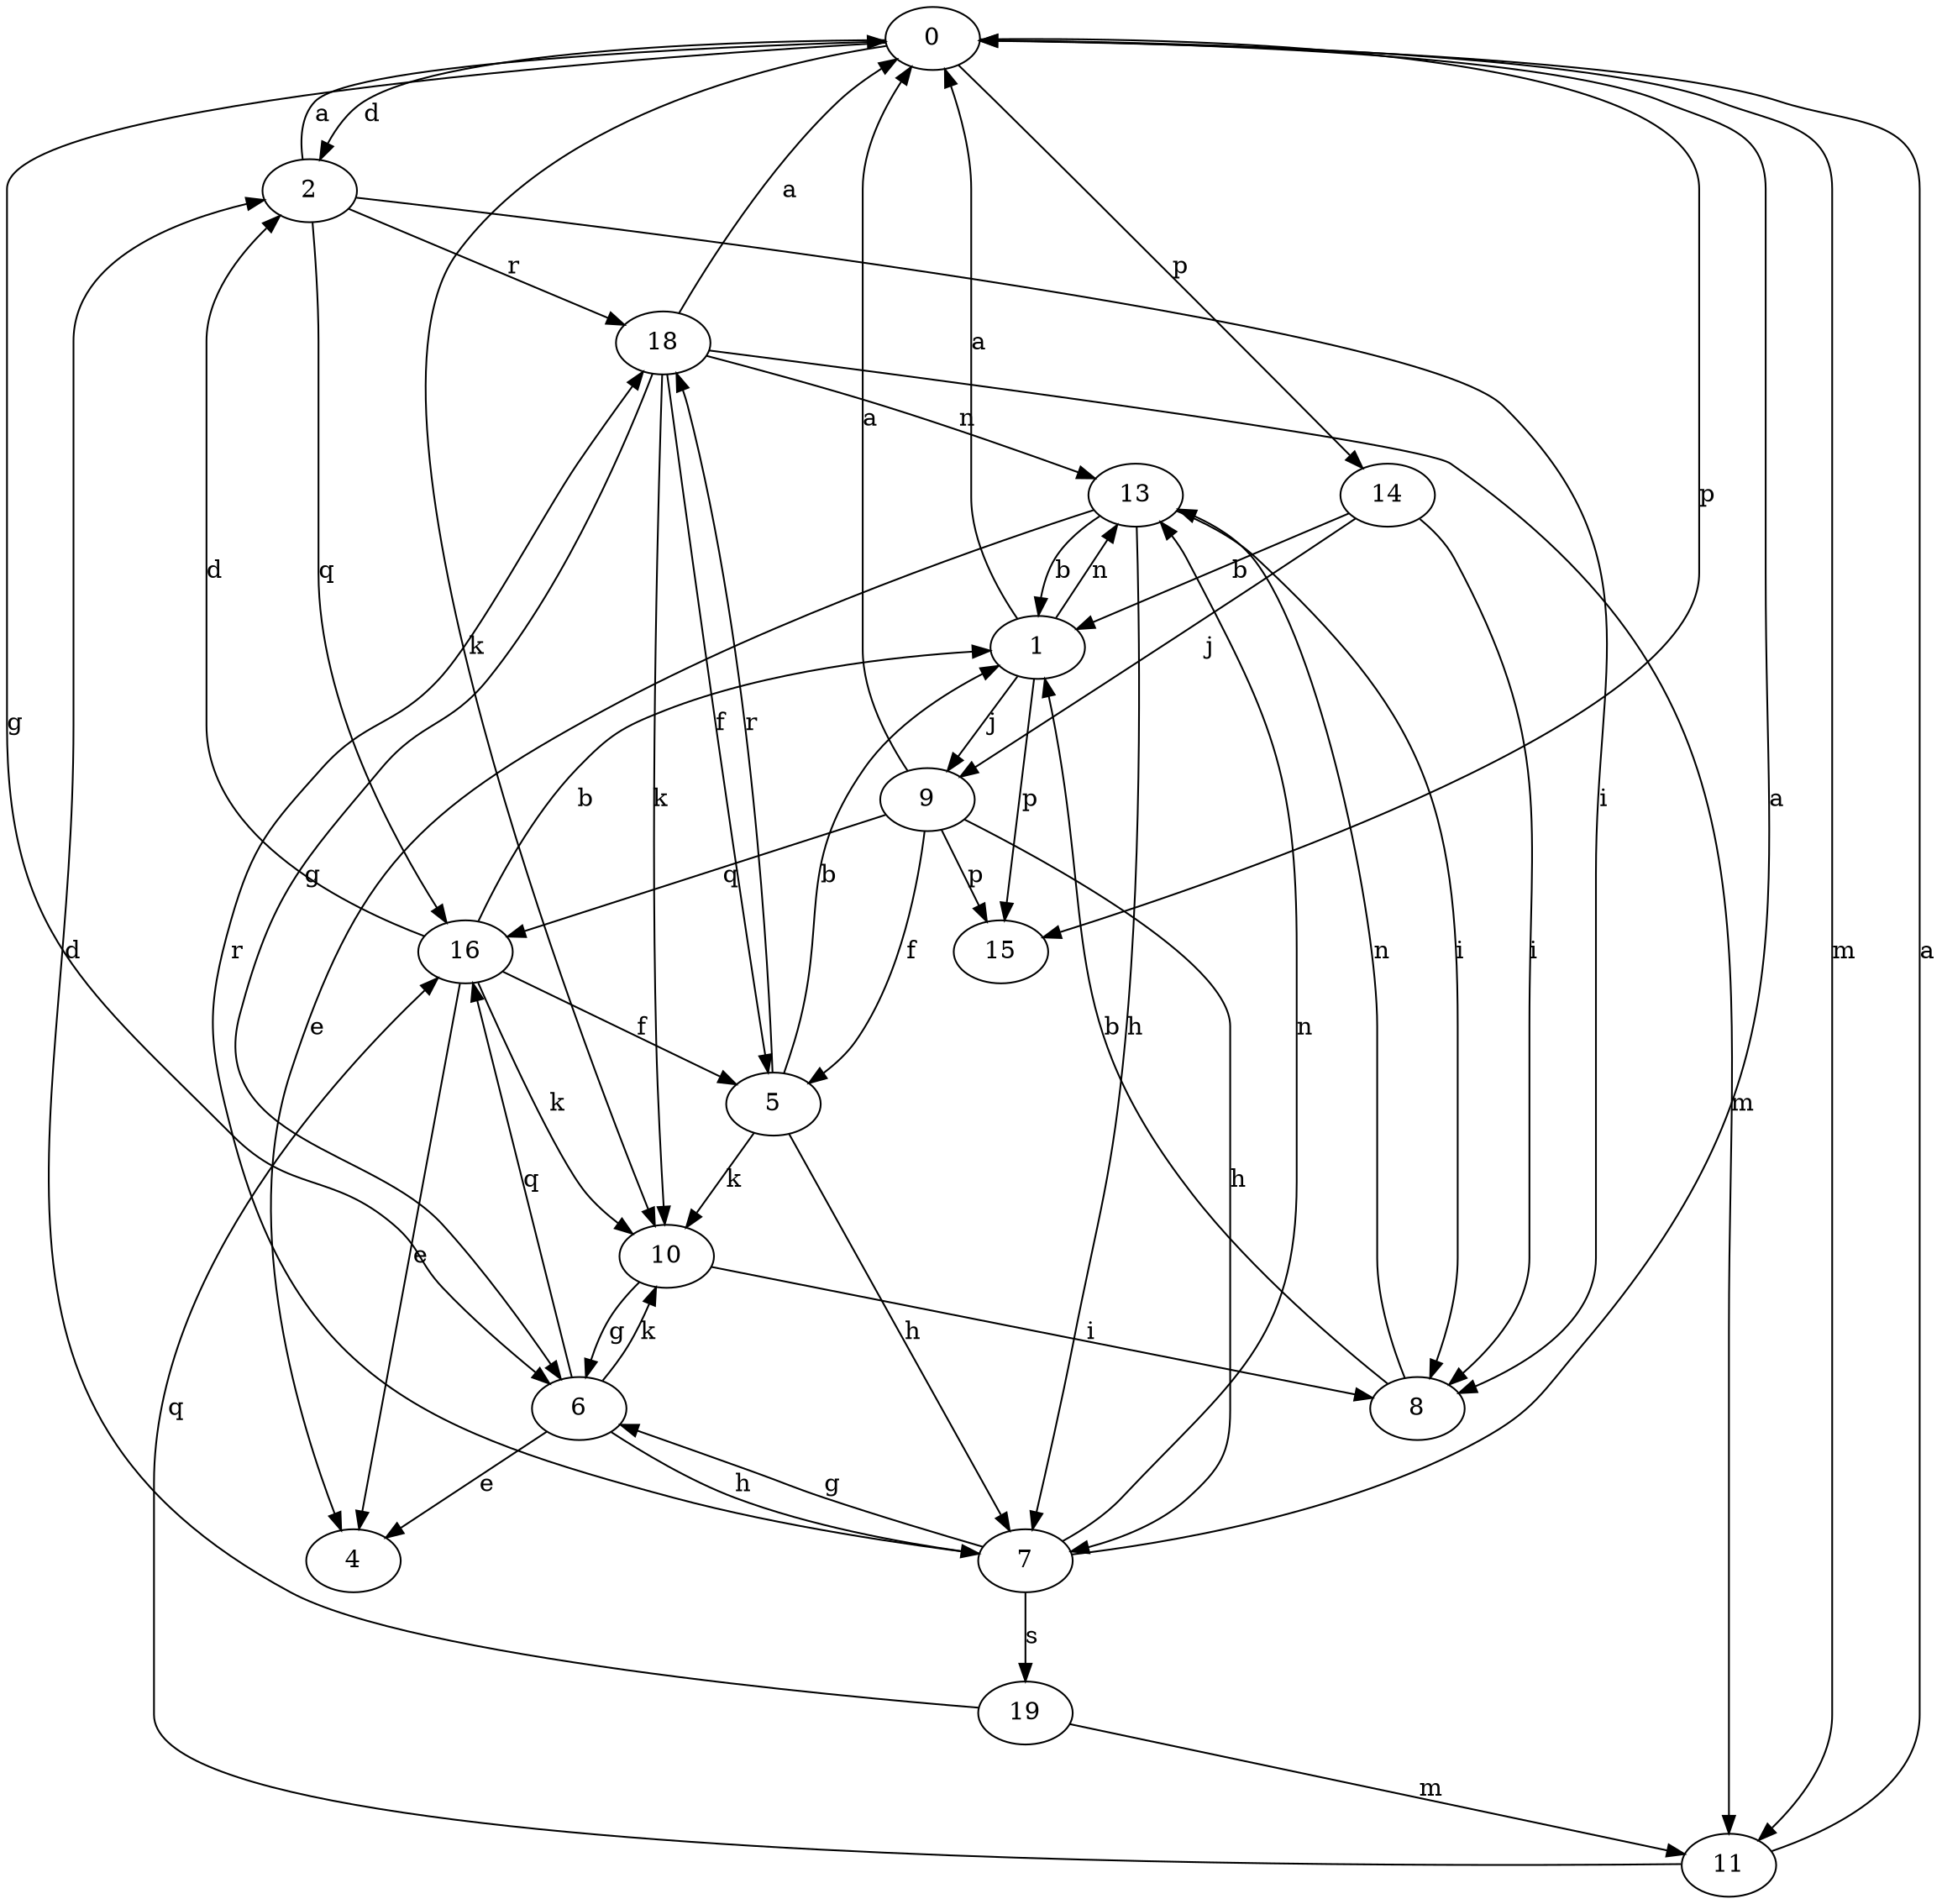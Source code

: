 strict digraph  {
0;
1;
2;
4;
5;
6;
7;
8;
9;
10;
11;
13;
14;
15;
16;
18;
19;
0 -> 2  [label=d];
0 -> 6  [label=g];
0 -> 10  [label=k];
0 -> 11  [label=m];
0 -> 14  [label=p];
0 -> 15  [label=p];
1 -> 0  [label=a];
1 -> 9  [label=j];
1 -> 13  [label=n];
1 -> 15  [label=p];
2 -> 0  [label=a];
2 -> 8  [label=i];
2 -> 16  [label=q];
2 -> 18  [label=r];
5 -> 1  [label=b];
5 -> 7  [label=h];
5 -> 10  [label=k];
5 -> 18  [label=r];
6 -> 4  [label=e];
6 -> 7  [label=h];
6 -> 10  [label=k];
6 -> 16  [label=q];
7 -> 0  [label=a];
7 -> 6  [label=g];
7 -> 13  [label=n];
7 -> 18  [label=r];
7 -> 19  [label=s];
8 -> 1  [label=b];
8 -> 13  [label=n];
9 -> 0  [label=a];
9 -> 5  [label=f];
9 -> 7  [label=h];
9 -> 15  [label=p];
9 -> 16  [label=q];
10 -> 6  [label=g];
10 -> 8  [label=i];
11 -> 0  [label=a];
11 -> 16  [label=q];
13 -> 1  [label=b];
13 -> 4  [label=e];
13 -> 7  [label=h];
13 -> 8  [label=i];
14 -> 1  [label=b];
14 -> 8  [label=i];
14 -> 9  [label=j];
16 -> 1  [label=b];
16 -> 2  [label=d];
16 -> 4  [label=e];
16 -> 5  [label=f];
16 -> 10  [label=k];
18 -> 0  [label=a];
18 -> 5  [label=f];
18 -> 6  [label=g];
18 -> 10  [label=k];
18 -> 11  [label=m];
18 -> 13  [label=n];
19 -> 2  [label=d];
19 -> 11  [label=m];
}
